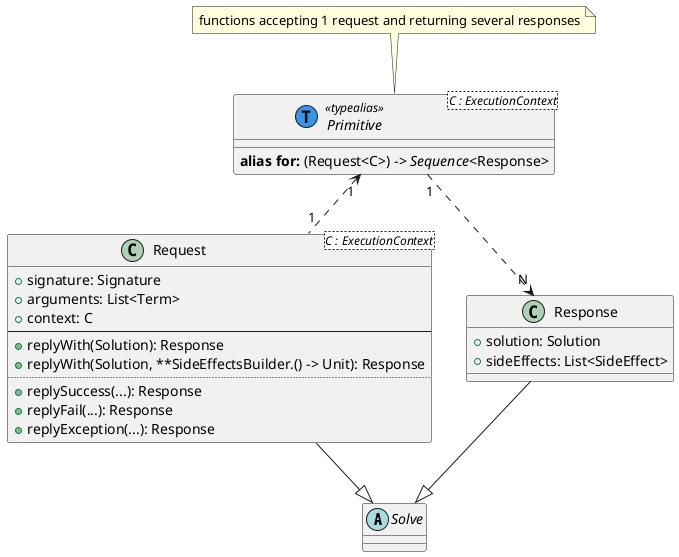 @startuml
abstract class Solve 

class Request<C : ExecutionContext> {
    + signature: Signature
    + arguments: List<Term>
    + context: C
    --
    + replyWith(Solution): Response
    + replyWith(Solution, **SideEffectsBuilder.() -> Unit): Response
    ..
    + replySuccess(...): Response
    + replyFail(...): Response
    + replyException(...): Response
}

Request --|> Solve 

class Response {
    + solution: Solution
    + sideEffects: List<SideEffect>
}

Response --|> Solve 

interface Primitive<C : ExecutionContext> << (T,#3495eb) typealias >>  {
  **alias for:** (Request<C>) -> //Sequence//<Response>
}

Primitive "1" <.. "1" Request

Primitive "1" ..> "N" Response

note top of Primitive: functions accepting 1 request and returning several responses
@enduml